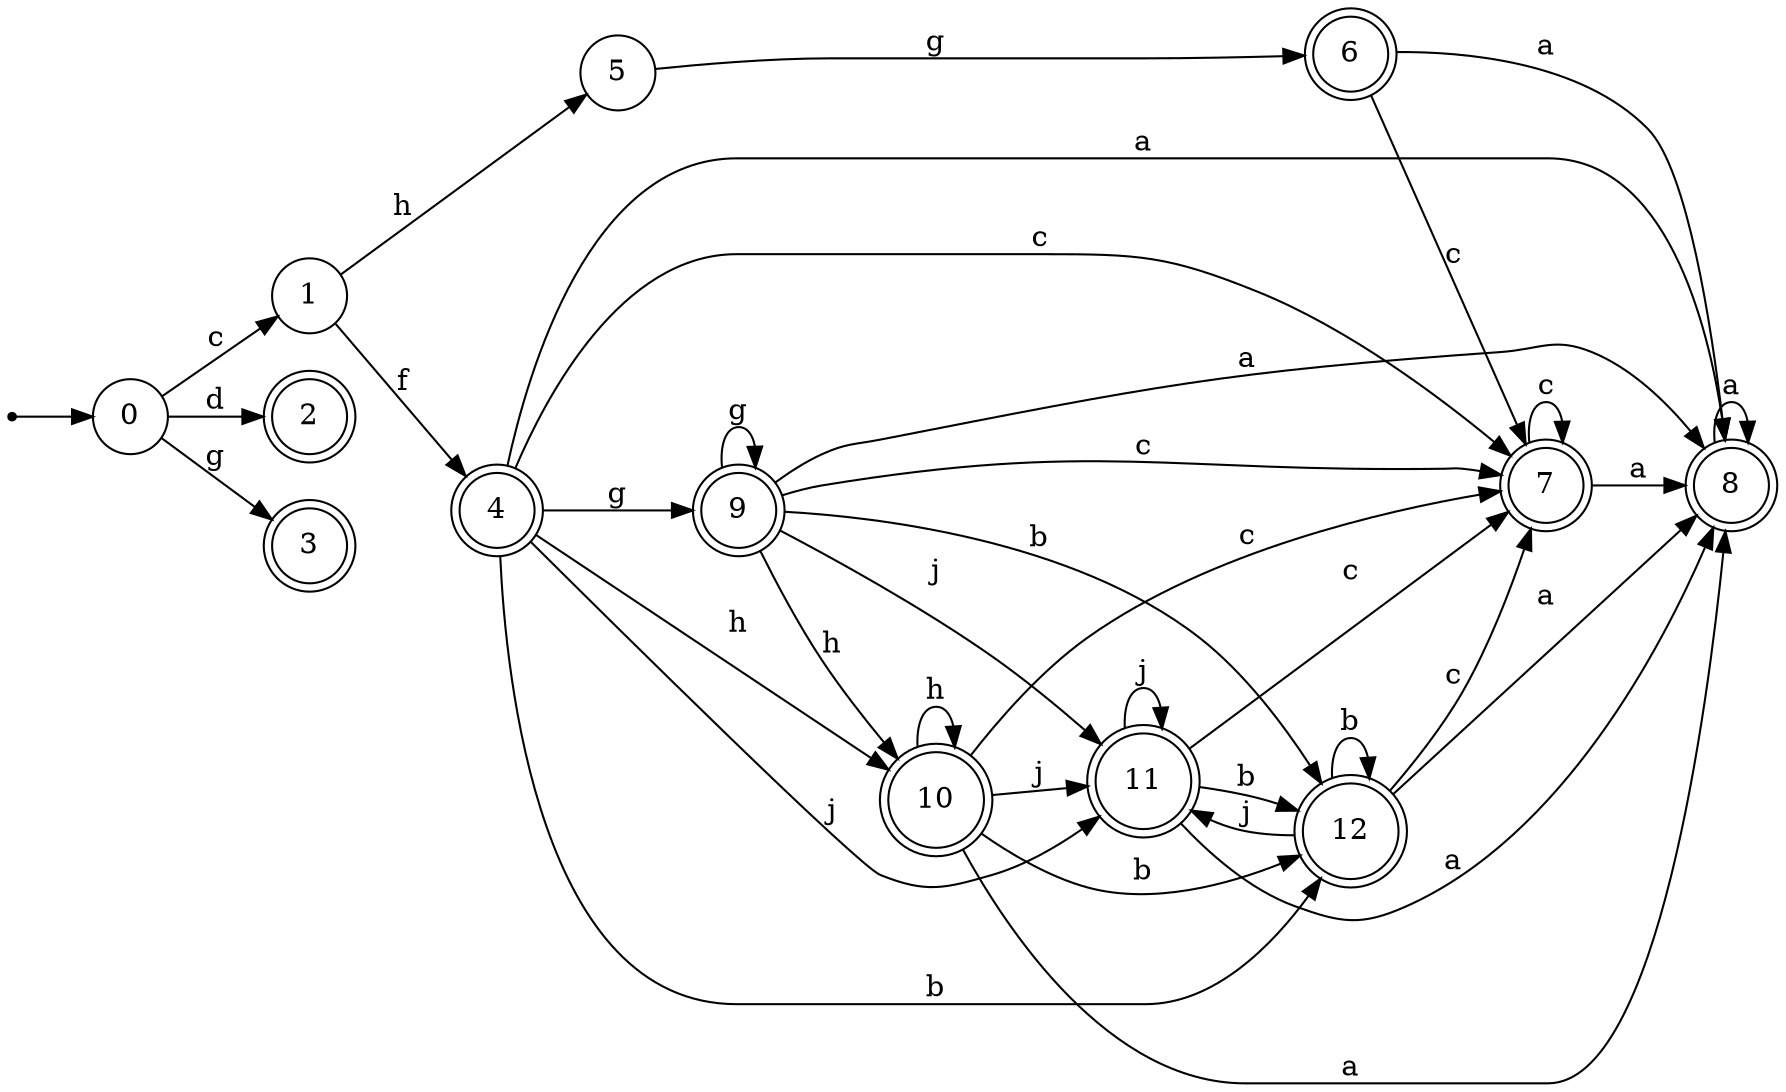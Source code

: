 digraph finite_state_machine {
rankdir=LR;
size="20,20";
node [shape = point]; "dummy0"
node [shape = circle]; "0";
"dummy0" -> "0";
node [shape = circle]; "1";
node [shape = doublecircle]; "2";node [shape = doublecircle]; "3";node [shape = doublecircle]; "4";node [shape = circle]; "5";
node [shape = doublecircle]; "6";node [shape = doublecircle]; "7";node [shape = doublecircle]; "8";node [shape = doublecircle]; "9";node [shape = doublecircle]; "10";node [shape = doublecircle]; "11";node [shape = doublecircle]; "12";"0" -> "1" [label = "c"];
 "0" -> "2" [label = "d"];
 "0" -> "3" [label = "g"];
 "1" -> "4" [label = "f"];
 "1" -> "5" [label = "h"];
 "5" -> "6" [label = "g"];
 "6" -> "7" [label = "c"];
 "6" -> "8" [label = "a"];
 "8" -> "8" [label = "a"];
 "7" -> "7" [label = "c"];
 "7" -> "8" [label = "a"];
 "4" -> "9" [label = "g"];
 "4" -> "10" [label = "h"];
 "4" -> "11" [label = "j"];
 "4" -> "12" [label = "b"];
 "4" -> "7" [label = "c"];
 "4" -> "8" [label = "a"];
 "12" -> "12" [label = "b"];
 "12" -> "11" [label = "j"];
 "12" -> "7" [label = "c"];
 "12" -> "8" [label = "a"];
 "11" -> "11" [label = "j"];
 "11" -> "12" [label = "b"];
 "11" -> "7" [label = "c"];
 "11" -> "8" [label = "a"];
 "10" -> "10" [label = "h"];
 "10" -> "11" [label = "j"];
 "10" -> "12" [label = "b"];
 "10" -> "7" [label = "c"];
 "10" -> "8" [label = "a"];
 "9" -> "9" [label = "g"];
 "9" -> "10" [label = "h"];
 "9" -> "11" [label = "j"];
 "9" -> "12" [label = "b"];
 "9" -> "7" [label = "c"];
 "9" -> "8" [label = "a"];
 }
